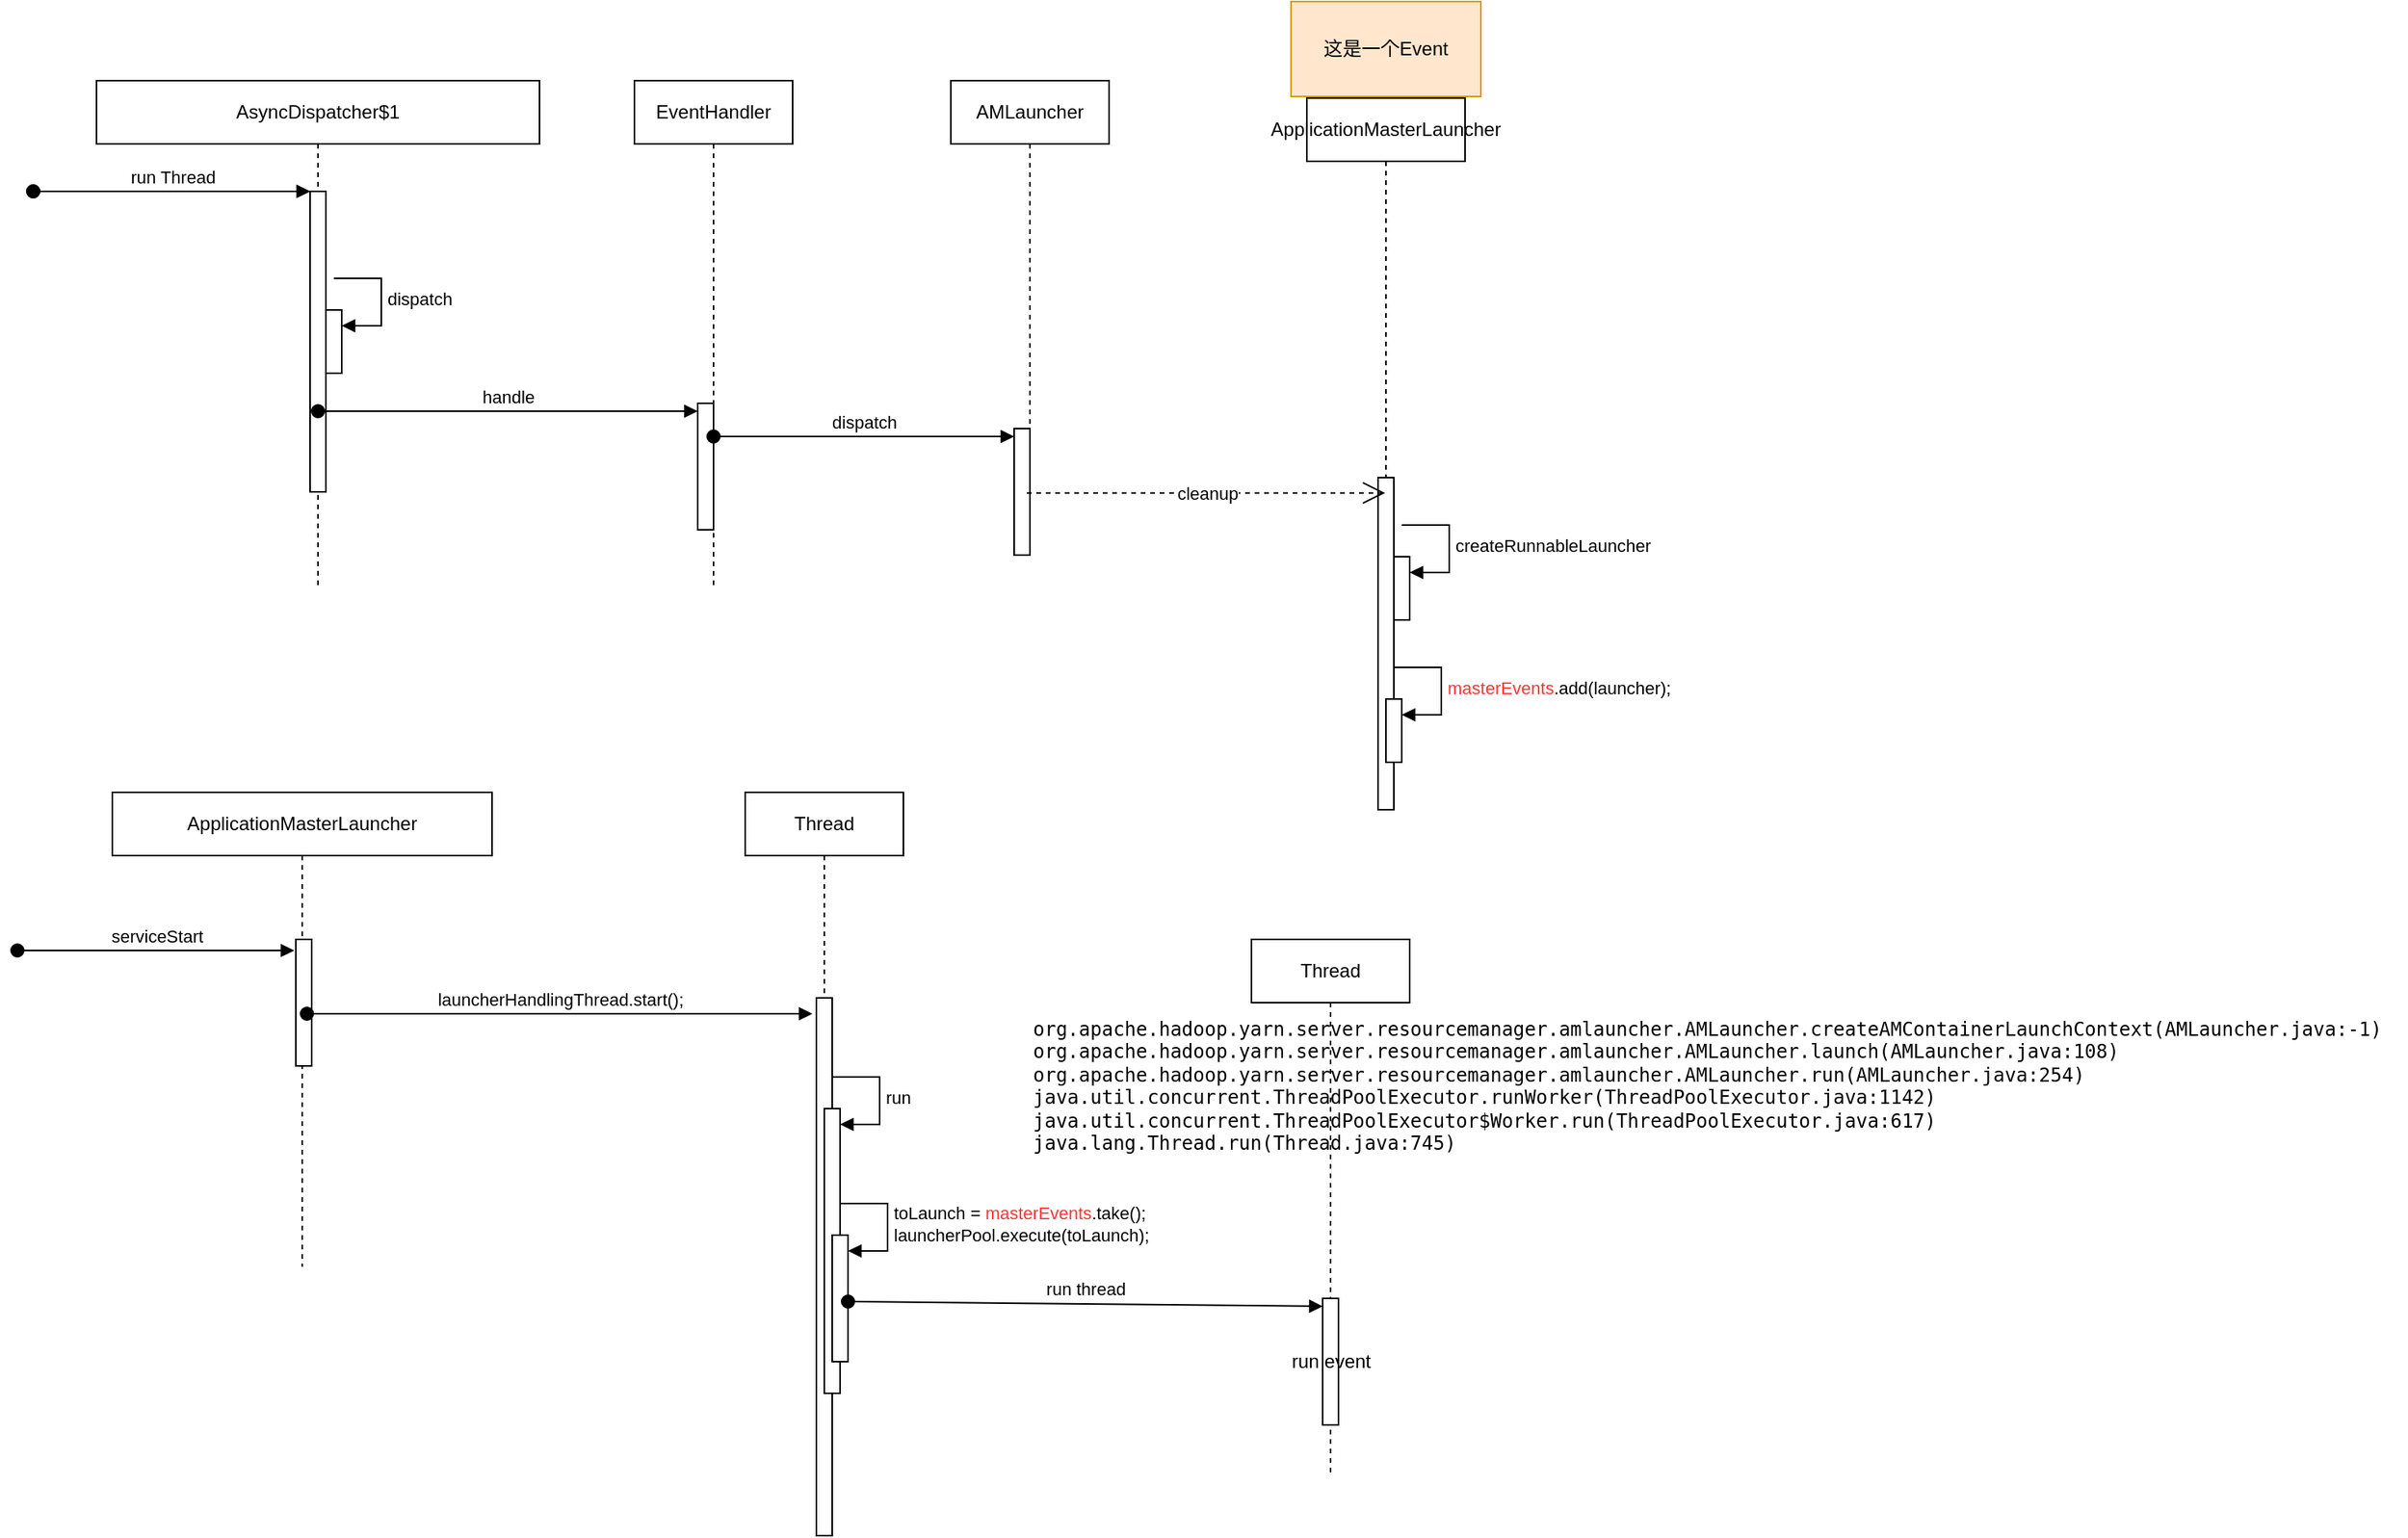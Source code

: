 <mxfile version="22.0.8" type="github">
  <diagram name="Page-1" id="2YBvvXClWsGukQMizWep">
    <mxGraphModel dx="1838" dy="1005" grid="1" gridSize="10" guides="1" tooltips="1" connect="1" arrows="1" fold="1" page="1" pageScale="1" pageWidth="850" pageHeight="1100" math="0" shadow="0">
      <root>
        <mxCell id="0" />
        <mxCell id="1" parent="0" />
        <mxCell id="aM9ryv3xv72pqoxQDRHE-1" value="AsyncDispatcher$1" style="shape=umlLifeline;perimeter=lifelinePerimeter;whiteSpace=wrap;html=1;container=0;dropTarget=0;collapsible=0;recursiveResize=0;outlineConnect=0;portConstraint=eastwest;newEdgeStyle={&quot;edgeStyle&quot;:&quot;elbowEdgeStyle&quot;,&quot;elbow&quot;:&quot;vertical&quot;,&quot;curved&quot;:0,&quot;rounded&quot;:0};size=40;" parent="1" vertex="1">
          <mxGeometry x="230" y="100" width="280" height="320" as="geometry" />
        </mxCell>
        <mxCell id="aM9ryv3xv72pqoxQDRHE-2" value="" style="html=1;points=[];perimeter=orthogonalPerimeter;outlineConnect=0;targetShapes=umlLifeline;portConstraint=eastwest;newEdgeStyle={&quot;edgeStyle&quot;:&quot;elbowEdgeStyle&quot;,&quot;elbow&quot;:&quot;vertical&quot;,&quot;curved&quot;:0,&quot;rounded&quot;:0};" parent="aM9ryv3xv72pqoxQDRHE-1" vertex="1">
          <mxGeometry x="135" y="70" width="10" height="190" as="geometry" />
        </mxCell>
        <mxCell id="aM9ryv3xv72pqoxQDRHE-3" value="run" style="html=1;verticalAlign=bottom;startArrow=oval;endArrow=block;startSize=8;edgeStyle=elbowEdgeStyle;elbow=vertical;curved=0;rounded=0;" parent="aM9ryv3xv72pqoxQDRHE-1" target="aM9ryv3xv72pqoxQDRHE-2" edge="1">
          <mxGeometry relative="1" as="geometry">
            <mxPoint x="-40" y="70" as="sourcePoint" />
          </mxGeometry>
        </mxCell>
        <mxCell id="f3iddibicTy-kVgMy-kQ-2" value="" style="html=1;points=[[0,0,0,0,5],[0,1,0,0,-5],[1,0,0,0,5],[1,1,0,0,-5]];perimeter=orthogonalPerimeter;outlineConnect=0;targetShapes=umlLifeline;portConstraint=eastwest;newEdgeStyle={&quot;curved&quot;:0,&quot;rounded&quot;:0};" vertex="1" parent="aM9ryv3xv72pqoxQDRHE-1">
          <mxGeometry x="145" y="145" width="10" height="40" as="geometry" />
        </mxCell>
        <mxCell id="f3iddibicTy-kVgMy-kQ-3" value="dispatch" style="html=1;align=left;spacingLeft=2;endArrow=block;rounded=0;edgeStyle=orthogonalEdgeStyle;curved=0;rounded=0;" edge="1" target="f3iddibicTy-kVgMy-kQ-2" parent="aM9ryv3xv72pqoxQDRHE-1">
          <mxGeometry relative="1" as="geometry">
            <mxPoint x="150" y="125" as="sourcePoint" />
            <Array as="points">
              <mxPoint x="180" y="155" />
            </Array>
          </mxGeometry>
        </mxCell>
        <mxCell id="f3iddibicTy-kVgMy-kQ-5" value="EventHandler" style="shape=umlLifeline;perimeter=lifelinePerimeter;whiteSpace=wrap;html=1;container=1;dropTarget=0;collapsible=0;recursiveResize=0;outlineConnect=0;portConstraint=eastwest;newEdgeStyle={&quot;curved&quot;:0,&quot;rounded&quot;:0};" vertex="1" parent="1">
          <mxGeometry x="570" y="100" width="100" height="320" as="geometry" />
        </mxCell>
        <mxCell id="f3iddibicTy-kVgMy-kQ-7" value="" style="html=1;points=[[0,0,0,0,5],[0,1,0,0,-5],[1,0,0,0,5],[1,1,0,0,-5]];perimeter=orthogonalPerimeter;outlineConnect=0;targetShapes=umlLifeline;portConstraint=eastwest;newEdgeStyle={&quot;curved&quot;:0,&quot;rounded&quot;:0};" vertex="1" parent="f3iddibicTy-kVgMy-kQ-5">
          <mxGeometry x="40" y="204" width="10" height="80" as="geometry" />
        </mxCell>
        <mxCell id="f3iddibicTy-kVgMy-kQ-8" value="handle" style="html=1;verticalAlign=bottom;startArrow=oval;endArrow=block;startSize=8;curved=0;rounded=0;entryX=0;entryY=0;entryDx=0;entryDy=5;entryPerimeter=0;" edge="1" target="f3iddibicTy-kVgMy-kQ-7" parent="1">
          <mxGeometry x="-0.002" relative="1" as="geometry">
            <mxPoint x="370" y="309" as="sourcePoint" />
            <mxPoint x="650" y="302" as="targetPoint" />
            <mxPoint as="offset" />
          </mxGeometry>
        </mxCell>
        <mxCell id="f3iddibicTy-kVgMy-kQ-9" value="AMLauncher" style="shape=umlLifeline;perimeter=lifelinePerimeter;whiteSpace=wrap;html=1;container=1;dropTarget=0;collapsible=0;recursiveResize=0;outlineConnect=0;portConstraint=eastwest;newEdgeStyle={&quot;curved&quot;:0,&quot;rounded&quot;:0};" vertex="1" parent="1">
          <mxGeometry x="770" y="100" width="100" height="300" as="geometry" />
        </mxCell>
        <mxCell id="f3iddibicTy-kVgMy-kQ-10" value="" style="html=1;points=[[0,0,0,0,5],[0,1,0,0,-5],[1,0,0,0,5],[1,1,0,0,-5]];perimeter=orthogonalPerimeter;outlineConnect=0;targetShapes=umlLifeline;portConstraint=eastwest;newEdgeStyle={&quot;curved&quot;:0,&quot;rounded&quot;:0};" vertex="1" parent="f3iddibicTy-kVgMy-kQ-9">
          <mxGeometry x="40" y="220" width="10" height="80" as="geometry" />
        </mxCell>
        <mxCell id="f3iddibicTy-kVgMy-kQ-11" value="dispatch" style="html=1;verticalAlign=bottom;startArrow=oval;endArrow=block;startSize=8;curved=0;rounded=0;entryX=0;entryY=0;entryDx=0;entryDy=5;" edge="1" target="f3iddibicTy-kVgMy-kQ-10" parent="1" source="f3iddibicTy-kVgMy-kQ-5">
          <mxGeometry relative="1" as="geometry">
            <mxPoint x="790" y="325" as="sourcePoint" />
          </mxGeometry>
        </mxCell>
        <mxCell id="f3iddibicTy-kVgMy-kQ-13" value="ApplicationMasterLauncher" style="shape=umlLifeline;perimeter=lifelinePerimeter;whiteSpace=wrap;html=1;container=1;dropTarget=0;collapsible=0;recursiveResize=0;outlineConnect=0;portConstraint=eastwest;newEdgeStyle={&quot;curved&quot;:0,&quot;rounded&quot;:0};" vertex="1" parent="1">
          <mxGeometry x="995" y="111" width="100" height="450" as="geometry" />
        </mxCell>
        <mxCell id="f3iddibicTy-kVgMy-kQ-17" value="" style="html=1;points=[[0,0,0,0,5],[0,1,0,0,-5],[1,0,0,0,5],[1,1,0,0,-5]];perimeter=orthogonalPerimeter;outlineConnect=0;targetShapes=umlLifeline;portConstraint=eastwest;newEdgeStyle={&quot;curved&quot;:0,&quot;rounded&quot;:0};" vertex="1" parent="f3iddibicTy-kVgMy-kQ-13">
          <mxGeometry x="45" y="240" width="10" height="210" as="geometry" />
        </mxCell>
        <mxCell id="f3iddibicTy-kVgMy-kQ-18" value="" style="html=1;points=[[0,0,0,0,5],[0,1,0,0,-5],[1,0,0,0,5],[1,1,0,0,-5]];perimeter=orthogonalPerimeter;outlineConnect=0;targetShapes=umlLifeline;portConstraint=eastwest;newEdgeStyle={&quot;curved&quot;:0,&quot;rounded&quot;:0};" vertex="1" parent="f3iddibicTy-kVgMy-kQ-13">
          <mxGeometry x="55" y="290" width="10" height="40" as="geometry" />
        </mxCell>
        <mxCell id="f3iddibicTy-kVgMy-kQ-19" value="createRunnableLauncher" style="html=1;align=left;spacingLeft=2;endArrow=block;rounded=0;edgeStyle=orthogonalEdgeStyle;curved=0;rounded=0;" edge="1" target="f3iddibicTy-kVgMy-kQ-18" parent="f3iddibicTy-kVgMy-kQ-13">
          <mxGeometry relative="1" as="geometry">
            <mxPoint x="60" y="270" as="sourcePoint" />
            <Array as="points">
              <mxPoint x="90" y="300" />
            </Array>
          </mxGeometry>
        </mxCell>
        <mxCell id="f3iddibicTy-kVgMy-kQ-20" value="" style="html=1;points=[[0,0,0,0,5],[0,1,0,0,-5],[1,0,0,0,5],[1,1,0,0,-5]];perimeter=orthogonalPerimeter;outlineConnect=0;targetShapes=umlLifeline;portConstraint=eastwest;newEdgeStyle={&quot;curved&quot;:0,&quot;rounded&quot;:0};" vertex="1" parent="f3iddibicTy-kVgMy-kQ-13">
          <mxGeometry x="50" y="380" width="10" height="40" as="geometry" />
        </mxCell>
        <mxCell id="f3iddibicTy-kVgMy-kQ-21" value="&lt;font color=&quot;#ff3333&quot;&gt;masterEvents&lt;/font&gt;.add(launcher);" style="html=1;align=left;spacingLeft=2;endArrow=block;rounded=0;edgeStyle=orthogonalEdgeStyle;curved=0;rounded=0;" edge="1" target="f3iddibicTy-kVgMy-kQ-20" parent="f3iddibicTy-kVgMy-kQ-13">
          <mxGeometry relative="1" as="geometry">
            <mxPoint x="55" y="360" as="sourcePoint" />
            <Array as="points">
              <mxPoint x="85" y="390" />
            </Array>
          </mxGeometry>
        </mxCell>
        <mxCell id="f3iddibicTy-kVgMy-kQ-14" value="cleanup" style="endArrow=open;endSize=12;dashed=1;html=1;rounded=0;exitX=0.48;exitY=0.869;exitDx=0;exitDy=0;exitPerimeter=0;" edge="1" parent="1" source="f3iddibicTy-kVgMy-kQ-9" target="f3iddibicTy-kVgMy-kQ-13">
          <mxGeometry width="160" relative="1" as="geometry">
            <mxPoint x="870" y="350" as="sourcePoint" />
            <mxPoint x="1030" y="350" as="targetPoint" />
          </mxGeometry>
        </mxCell>
        <mxCell id="f3iddibicTy-kVgMy-kQ-22" value="ApplicationMasterLauncher" style="shape=umlLifeline;whiteSpace=wrap;html=1;container=1;dropTarget=0;collapsible=0;recursiveResize=0;outlineConnect=0;portConstraint=eastwest;newEdgeStyle={&quot;curved&quot;:0,&quot;rounded&quot;:0};points=[[0,0,0,0,5],[0,1,0,0,-5],[1,0,0,0,5],[1,1,0,0,-5]];perimeter=rectanglePerimeter;targetShapes=umlLifeline;participant=label;" vertex="1" parent="1">
          <mxGeometry x="240" y="550" width="240" height="300" as="geometry" />
        </mxCell>
        <mxCell id="f3iddibicTy-kVgMy-kQ-51" value="" style="html=1;points=[[0,0,0,0,5],[0,1,0,0,-5],[1,0,0,0,5],[1,1,0,0,-5]];perimeter=orthogonalPerimeter;outlineConnect=0;targetShapes=umlLifeline;portConstraint=eastwest;newEdgeStyle={&quot;curved&quot;:0,&quot;rounded&quot;:0};" vertex="1" parent="f3iddibicTy-kVgMy-kQ-22">
          <mxGeometry x="116" y="93" width="10" height="80" as="geometry" />
        </mxCell>
        <mxCell id="f3iddibicTy-kVgMy-kQ-23" value="run Thread" style="html=1;verticalAlign=bottom;startArrow=oval;endArrow=block;startSize=8;edgeStyle=elbowEdgeStyle;elbow=vertical;curved=0;rounded=0;" edge="1" parent="1">
          <mxGeometry relative="1" as="geometry">
            <mxPoint x="190" y="170" as="sourcePoint" />
            <mxPoint x="365" y="170" as="targetPoint" />
          </mxGeometry>
        </mxCell>
        <mxCell id="f3iddibicTy-kVgMy-kQ-24" value="serviceStart" style="html=1;verticalAlign=bottom;startArrow=oval;endArrow=block;startSize=8;edgeStyle=elbowEdgeStyle;elbow=vertical;curved=0;rounded=0;" edge="1" parent="1">
          <mxGeometry relative="1" as="geometry">
            <mxPoint x="180" y="650" as="sourcePoint" />
            <mxPoint x="355" y="650" as="targetPoint" />
          </mxGeometry>
        </mxCell>
        <mxCell id="f3iddibicTy-kVgMy-kQ-27" value="Thread" style="shape=umlLifeline;perimeter=lifelinePerimeter;whiteSpace=wrap;html=1;container=1;dropTarget=0;collapsible=0;recursiveResize=0;outlineConnect=0;portConstraint=eastwest;newEdgeStyle={&quot;curved&quot;:0,&quot;rounded&quot;:0};" vertex="1" parent="1">
          <mxGeometry x="640" y="550" width="100" height="470" as="geometry" />
        </mxCell>
        <mxCell id="f3iddibicTy-kVgMy-kQ-31" value="" style="html=1;points=[[0,0,0,0,5],[0,1,0,0,-5],[1,0,0,0,5],[1,1,0,0,-5]];perimeter=orthogonalPerimeter;outlineConnect=0;targetShapes=umlLifeline;portConstraint=eastwest;newEdgeStyle={&quot;curved&quot;:0,&quot;rounded&quot;:0};" vertex="1" parent="f3iddibicTy-kVgMy-kQ-27">
          <mxGeometry x="45" y="130" width="10" height="340" as="geometry" />
        </mxCell>
        <mxCell id="f3iddibicTy-kVgMy-kQ-32" value="" style="html=1;points=[[0,0,0,0,5],[0,1,0,0,-5],[1,0,0,0,5],[1,1,0,0,-5]];perimeter=orthogonalPerimeter;outlineConnect=0;targetShapes=umlLifeline;portConstraint=eastwest;newEdgeStyle={&quot;curved&quot;:0,&quot;rounded&quot;:0};" vertex="1" parent="f3iddibicTy-kVgMy-kQ-27">
          <mxGeometry x="50" y="200" width="10" height="180" as="geometry" />
        </mxCell>
        <mxCell id="f3iddibicTy-kVgMy-kQ-33" value="run" style="html=1;align=left;spacingLeft=2;endArrow=block;rounded=0;edgeStyle=orthogonalEdgeStyle;curved=0;rounded=0;" edge="1" target="f3iddibicTy-kVgMy-kQ-32" parent="f3iddibicTy-kVgMy-kQ-27">
          <mxGeometry relative="1" as="geometry">
            <mxPoint x="55" y="180" as="sourcePoint" />
            <Array as="points">
              <mxPoint x="85" y="210" />
            </Array>
          </mxGeometry>
        </mxCell>
        <mxCell id="f3iddibicTy-kVgMy-kQ-36" value="" style="html=1;points=[[0,0,0,0,5],[0,1,0,0,-5],[1,0,0,0,5],[1,1,0,0,-5]];perimeter=orthogonalPerimeter;outlineConnect=0;targetShapes=umlLifeline;portConstraint=eastwest;newEdgeStyle={&quot;curved&quot;:0,&quot;rounded&quot;:0};" vertex="1" parent="f3iddibicTy-kVgMy-kQ-27">
          <mxGeometry x="55" y="280" width="10" height="80" as="geometry" />
        </mxCell>
        <mxCell id="f3iddibicTy-kVgMy-kQ-37" value="toLaunch = &lt;font color=&quot;#ff3333&quot;&gt;masterEvents&lt;/font&gt;.take();&lt;br&gt;launcherPool.execute(toLaunch);" style="html=1;align=left;spacingLeft=2;endArrow=block;rounded=0;edgeStyle=orthogonalEdgeStyle;curved=0;rounded=0;" edge="1" target="f3iddibicTy-kVgMy-kQ-36" parent="f3iddibicTy-kVgMy-kQ-27">
          <mxGeometry relative="1" as="geometry">
            <mxPoint x="60" y="260" as="sourcePoint" />
            <Array as="points">
              <mxPoint x="90" y="290" />
            </Array>
          </mxGeometry>
        </mxCell>
        <mxCell id="f3iddibicTy-kVgMy-kQ-28" value="launcherHandlingThread.start();" style="html=1;verticalAlign=bottom;startArrow=oval;startFill=1;endArrow=block;startSize=8;curved=0;rounded=0;" edge="1" parent="1">
          <mxGeometry width="60" relative="1" as="geometry">
            <mxPoint x="363" y="690" as="sourcePoint" />
            <mxPoint x="682.5" y="690" as="targetPoint" />
          </mxGeometry>
        </mxCell>
        <mxCell id="f3iddibicTy-kVgMy-kQ-44" value="Thread" style="shape=umlLifeline;perimeter=lifelinePerimeter;whiteSpace=wrap;html=1;container=1;dropTarget=0;collapsible=0;recursiveResize=0;outlineConnect=0;portConstraint=eastwest;newEdgeStyle={&quot;curved&quot;:0,&quot;rounded&quot;:0};" vertex="1" parent="1">
          <mxGeometry x="960" y="643" width="100" height="340" as="geometry" />
        </mxCell>
        <mxCell id="f3iddibicTy-kVgMy-kQ-45" value="run event" style="html=1;points=[[0,0,0,0,5],[0,1,0,0,-5],[1,0,0,0,5],[1,1,0,0,-5]];perimeter=orthogonalPerimeter;outlineConnect=0;targetShapes=umlLifeline;portConstraint=eastwest;newEdgeStyle={&quot;curved&quot;:0,&quot;rounded&quot;:0};" vertex="1" parent="f3iddibicTy-kVgMy-kQ-44">
          <mxGeometry x="45" y="227" width="10" height="80" as="geometry" />
        </mxCell>
        <mxCell id="f3iddibicTy-kVgMy-kQ-46" value="run thread" style="html=1;verticalAlign=bottom;startArrow=oval;endArrow=block;startSize=8;curved=0;rounded=0;entryX=0;entryY=0;entryDx=0;entryDy=5;entryPerimeter=0;" edge="1" target="f3iddibicTy-kVgMy-kQ-45" parent="1">
          <mxGeometry relative="1" as="geometry">
            <mxPoint x="705" y="872" as="sourcePoint" />
            <mxPoint x="1040" y="872" as="targetPoint" />
          </mxGeometry>
        </mxCell>
        <mxCell id="f3iddibicTy-kVgMy-kQ-47" value="&lt;pre data-pm-slice=&quot;1 1 []&quot;&gt;org.apache.hadoop.yarn.server.resourcemanager.amlauncher.AMLauncher.createAMContainerLaunchContext(AMLauncher.java:-1)&#xa;org.apache.hadoop.yarn.server.resourcemanager.amlauncher.AMLauncher.launch(AMLauncher.java:108)&#xa;org.apache.hadoop.yarn.server.resourcemanager.amlauncher.AMLauncher.run(AMLauncher.java:254)&#xa;java.util.concurrent.ThreadPoolExecutor.runWorker(ThreadPoolExecutor.java:1142)&#xa;java.util.concurrent.ThreadPoolExecutor$Worker.run(ThreadPoolExecutor.java:617)&#xa;java.lang.Thread.run(Thread.java:745)&lt;/pre&gt;" style="text;whiteSpace=wrap;html=1;" vertex="1" parent="1">
          <mxGeometry x="820" y="674" width="870" height="150" as="geometry" />
        </mxCell>
        <mxCell id="f3iddibicTy-kVgMy-kQ-49" value="这是一个Event" style="rounded=0;whiteSpace=wrap;html=1;fillColor=#ffe6cc;strokeColor=#d79b00;" vertex="1" parent="1">
          <mxGeometry x="985" y="50" width="120" height="60" as="geometry" />
        </mxCell>
      </root>
    </mxGraphModel>
  </diagram>
</mxfile>
